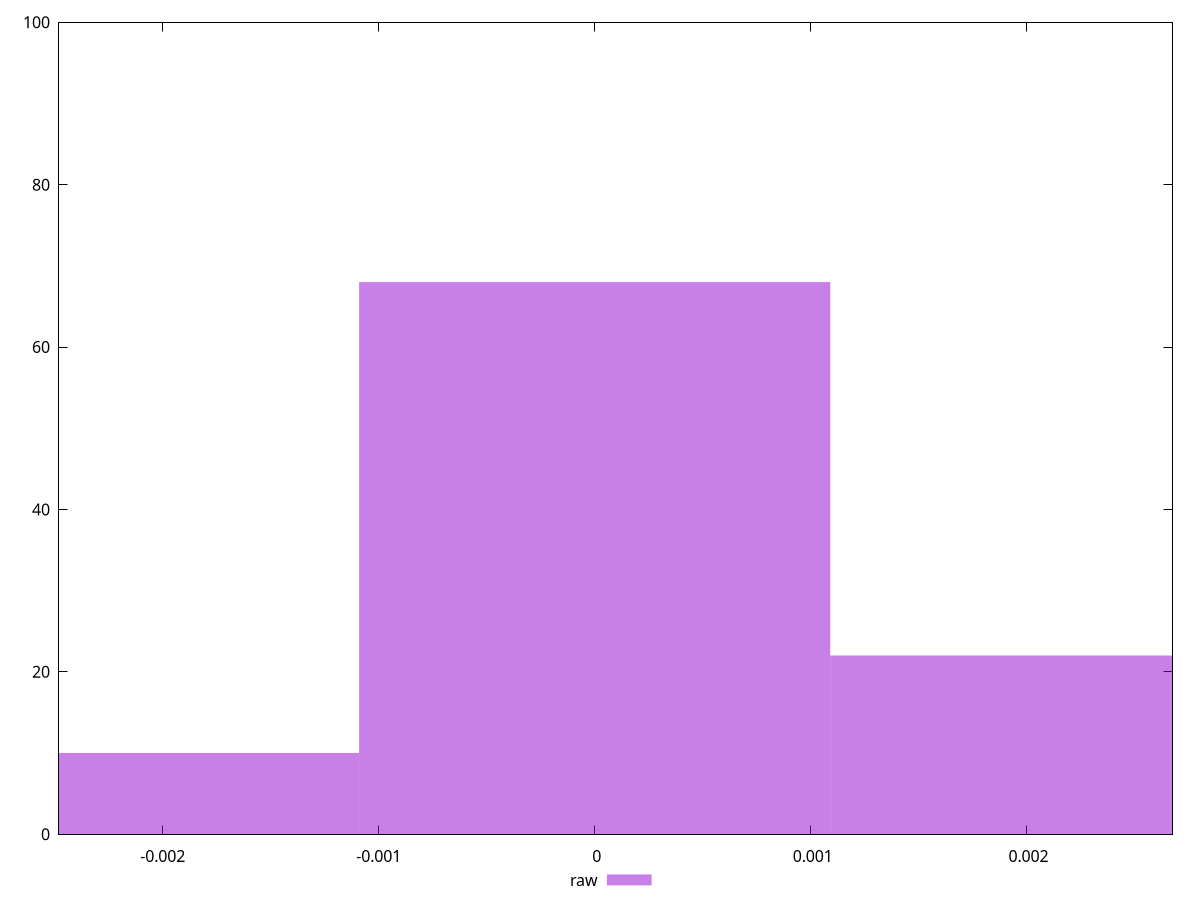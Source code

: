 reset

$raw <<EOF
-0.002181984550841029 10
0 68
0.002181984550841029 22
EOF

set key outside below
set boxwidth 0.002181984550841029
set xrange [-0.0024806720457930934:0.002675728366212085]
set yrange [0:100]
set trange [0:100]
set style fill transparent solid 0.5 noborder
set terminal svg size 640, 490 enhanced background rgb 'white'
set output "report_00018_2021-02-10T15-25-16.877Z/meta/pScore-difference/samples/pages+cached/raw/histogram.svg"

plot $raw title "raw" with boxes

reset
